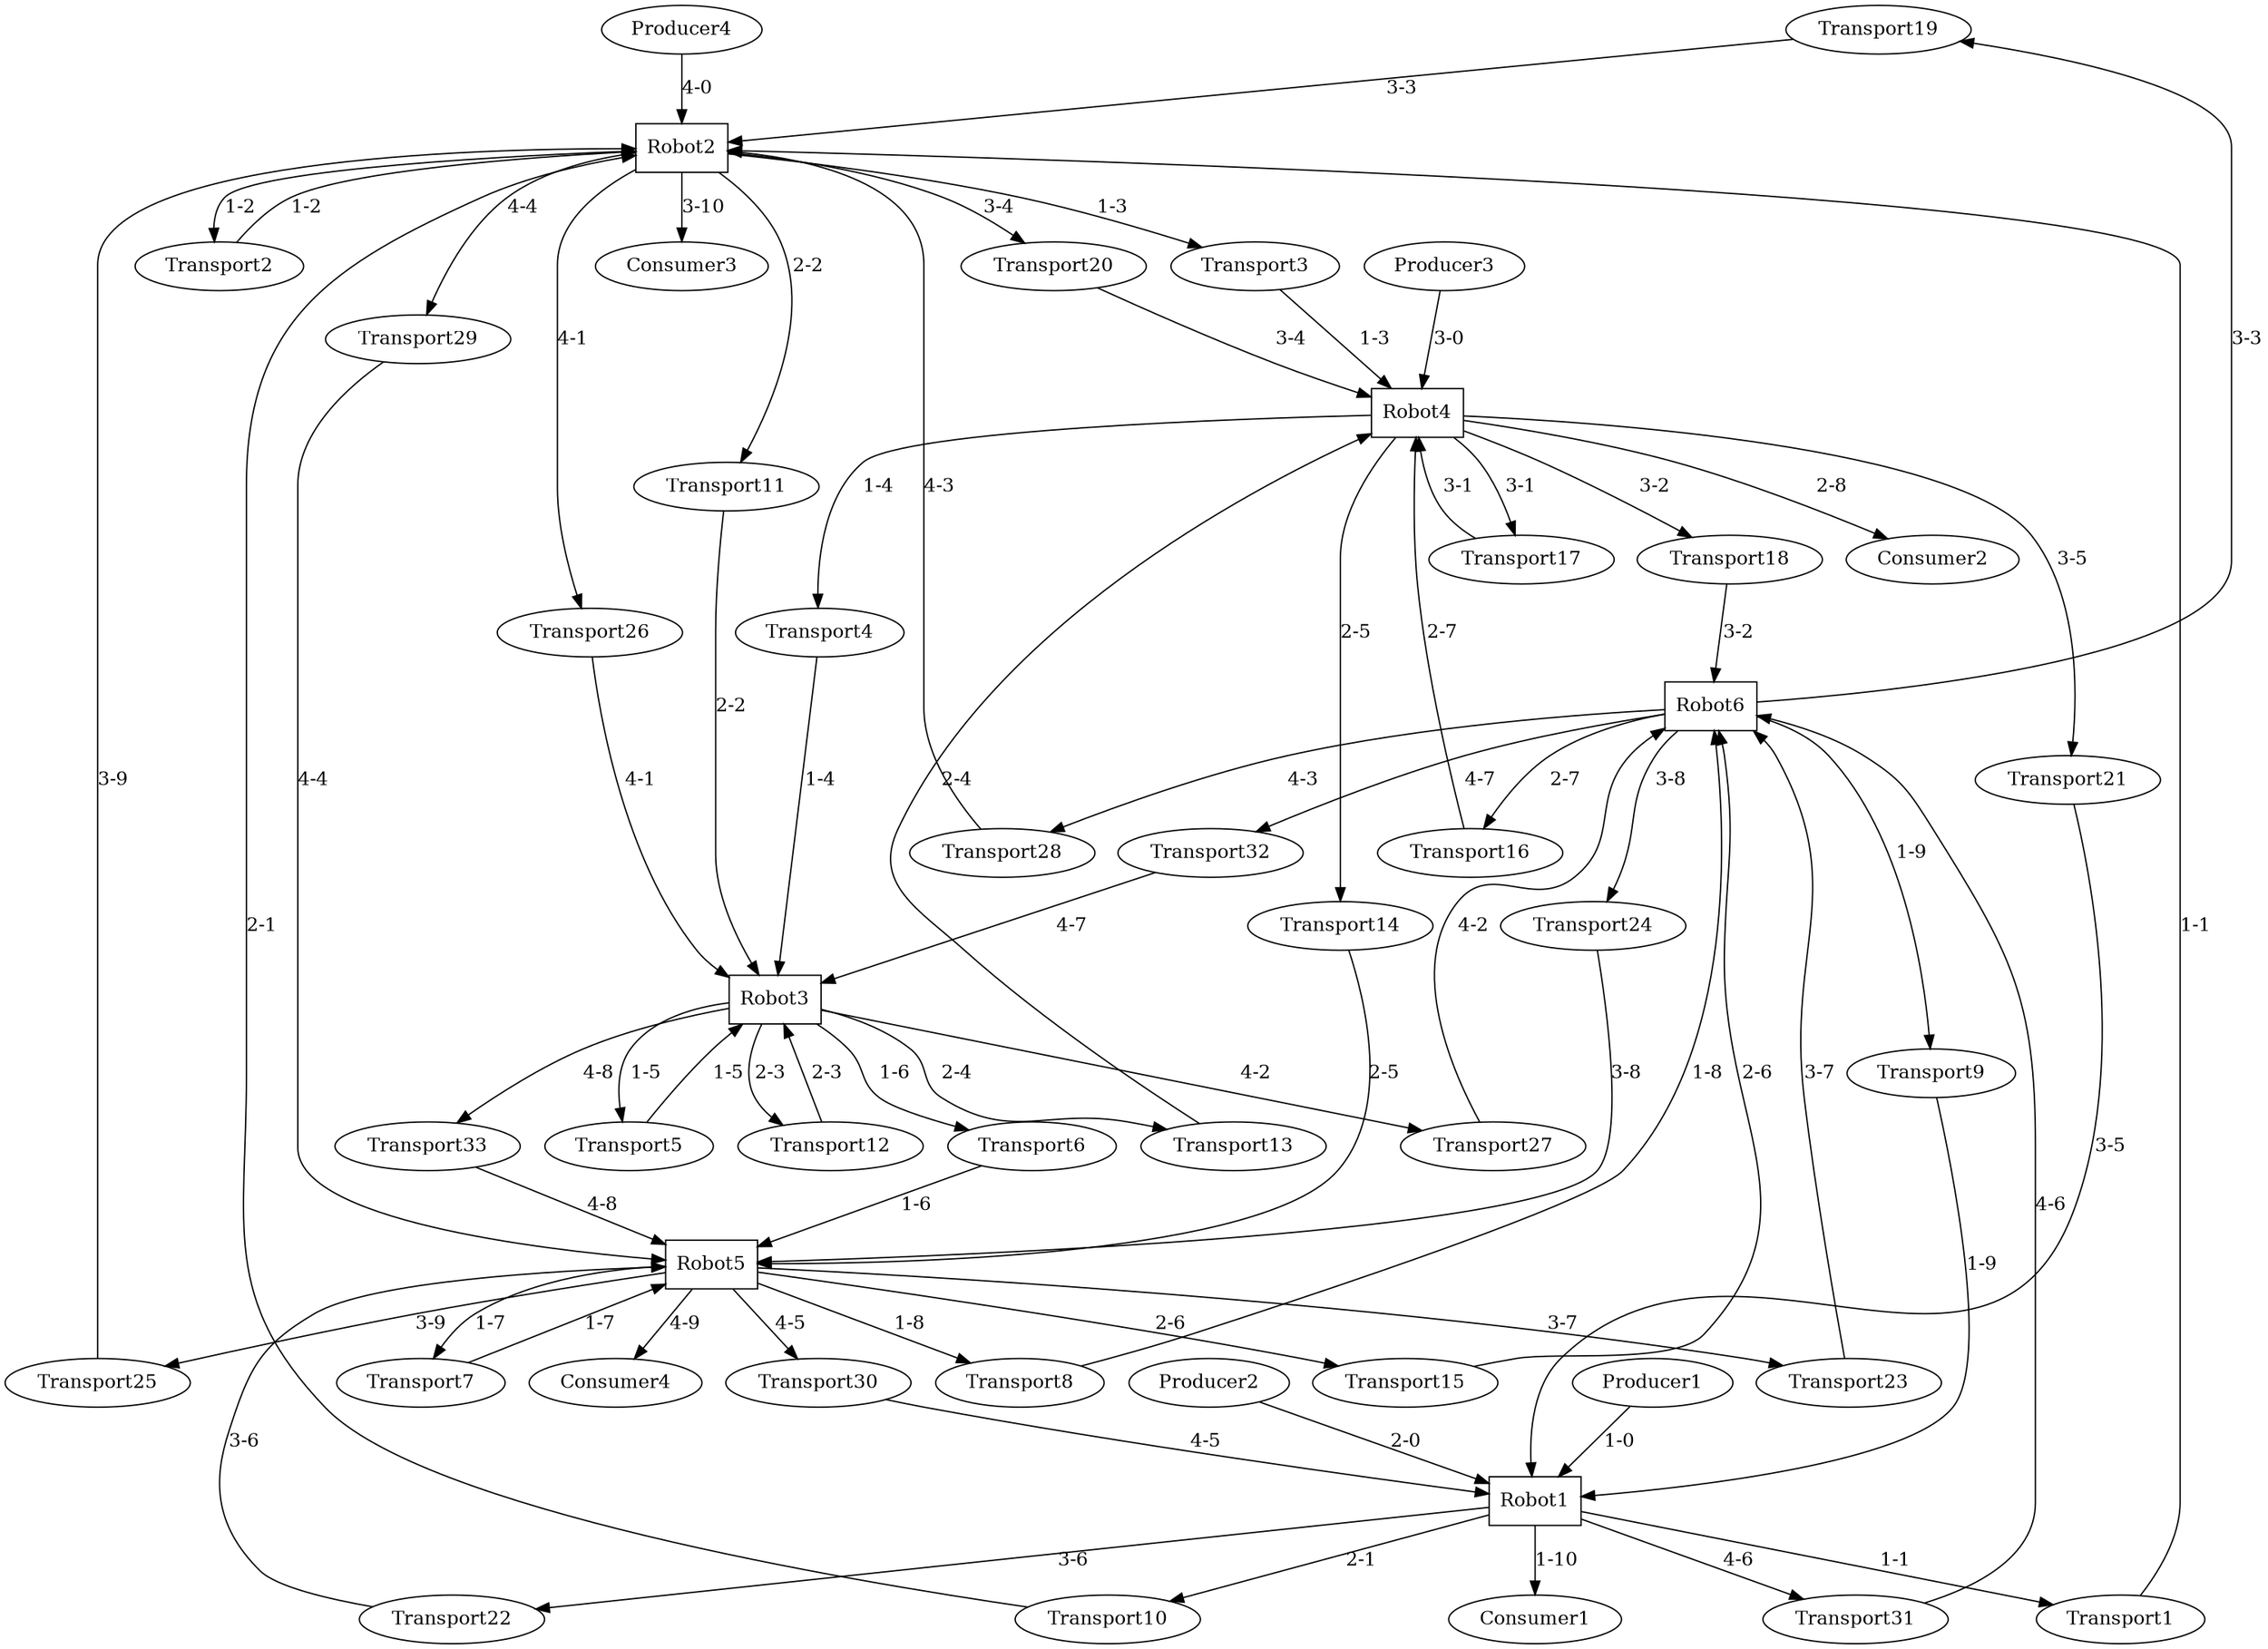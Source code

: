 /* Production Line resource flow graph dot confiuration template */

digraph G {
	size = "20,100";
	concentrate = "false";
	
/* agent nodes: */
	Transport19 [shape=ellipse];
	Transport18 [shape=ellipse];
	Consumer1 [shape=ellipse];
	Producer4 [shape=ellipse];
	Consumer2 [shape=ellipse];
	Consumer3 [shape=ellipse];
	Consumer4 [shape=ellipse];
	Transport33 [shape=ellipse];
	Producer2 [shape=ellipse];
	Transport32 [shape=ellipse];
	Producer3 [shape=ellipse];
	Transport31 [shape=ellipse];
	Transport30 [shape=ellipse];
	Transport9 [shape=ellipse];
	Transport1 [shape=ellipse];
	Transport2 [shape=ellipse];
	Transport3 [shape=ellipse];
	Transport4 [shape=ellipse];
	Transport5 [shape=ellipse];
	Transport6 [shape=ellipse];
	Transport7 [shape=ellipse];
	Transport8 [shape=ellipse];
	Transport10 [shape=ellipse];
	Transport11 [shape=ellipse];
	Transport12 [shape=ellipse];
	Transport13 [shape=ellipse];
	Transport14 [shape=ellipse];
	Transport15 [shape=ellipse];
	Transport16 [shape=ellipse];
	Transport17 [shape=ellipse];
	Transport26 [shape=ellipse];
	Transport25 [shape=ellipse];
	Transport28 [shape=ellipse];
	Transport27 [shape=ellipse];
	Transport22 [shape=ellipse];
	Transport21 [shape=ellipse];
	Transport24 [shape=ellipse];
	Transport23 [shape=ellipse];
	Transport20 [shape=ellipse];
	Transport29 [shape=ellipse];
	Producer1 [shape=ellipse];
	Robot1 [shape=record];
	Robot1 [shape=record];
	Robot1 [shape=record];
	Robot1 [shape=record];
	Robot1 [shape=record];
	Robot4 [shape=record];
	Robot4 [shape=record];
	Robot4 [shape=record];
	Robot4 [shape=record];
	Robot4 [shape=record];
	Robot4 [shape=record];
	Robot5 [shape=record];
	Robot5 [shape=record];
	Robot5 [shape=record];
	Robot5 [shape=record];
	Robot5 [shape=record];
	Robot5 [shape=record];
	Robot5 [shape=record];
	Robot2 [shape=record];
	Robot2 [shape=record];
	Robot2 [shape=record];
	Robot2 [shape=record];
	Robot2 [shape=record];
	Robot2 [shape=record];
	Robot2 [shape=record];
	Robot3 [shape=record];
	Robot3 [shape=record];
	Robot3 [shape=record];
	Robot3 [shape=record];
	Robot3 [shape=record];
	Robot3 [shape=record];
	Robot6 [shape=record];
	Robot6 [shape=record];
	Robot6 [shape=record];
	Robot6 [shape=record];
	Robot6 [shape=record];
	Robot6 [shape=record];

/* connections: */
			Robot6 -> Transport19 [label="3-3"]
				Transport19 -> Robot2 [label="3-3"]
				Robot4 -> Transport18 [label="3-2"]
				Transport18 -> Robot6 [label="3-2"]
				Robot1 -> Consumer1 [label="1-10"]
						Producer4 -> Robot2 [label="4-0"]
				Robot4 -> Consumer2 [label="2-8"]
					Robot2 -> Consumer3 [label="3-10"]
					Robot5 -> Consumer4 [label="4-9"]
					Robot3 -> Transport33 [label="4-8"]
				Transport33 -> Robot5 [label="4-8"]
					Producer2 -> Robot1 [label="2-0"]
				Robot6 -> Transport32 [label="4-7"]
				Transport32 -> Robot3 [label="4-7"]
					Producer3 -> Robot4 [label="3-0"]
				Robot1 -> Transport31 [label="4-6"]
				Transport31 -> Robot6 [label="4-6"]
				Robot5 -> Transport30 [label="4-5"]
				Transport30 -> Robot1 [label="4-5"]
				Robot6 -> Transport9 [label="1-9"]
				Transport9 -> Robot1 [label="1-9"]
				Robot1 -> Transport1 [label="1-1"]
				Transport1 -> Robot2 [label="1-1"]
				Robot2 -> Transport2 [label="1-2"]
				Transport2 -> Robot2 [label="1-2"]
				Robot2 -> Transport3 [label="1-3"]
				Transport3 -> Robot4 [label="1-3"]
				Robot4 -> Transport4 [label="1-4"]
				Transport4 -> Robot3 [label="1-4"]
				Robot3 -> Transport5 [label="1-5"]
				Transport5 -> Robot3 [label="1-5"]
				Robot3 -> Transport6 [label="1-6"]
				Transport6 -> Robot5 [label="1-6"]
				Robot5 -> Transport7 [label="1-7"]
				Transport7 -> Robot5 [label="1-7"]
				Robot5 -> Transport8 [label="1-8"]
				Transport8 -> Robot6 [label="1-8"]
				Robot1 -> Transport10 [label="2-1"]
				Transport10 -> Robot2 [label="2-1"]
				Robot2 -> Transport11 [label="2-2"]
				Transport11 -> Robot3 [label="2-2"]
				Robot3 -> Transport12 [label="2-3"]
				Transport12 -> Robot3 [label="2-3"]
				Robot3 -> Transport13 [label="2-4"]
				Transport13 -> Robot4 [label="2-4"]
				Robot4 -> Transport14 [label="2-5"]
				Transport14 -> Robot5 [label="2-5"]
				Robot5 -> Transport15 [label="2-6"]
				Transport15 -> Robot6 [label="2-6"]
				Robot6 -> Transport16 [label="2-7"]
				Transport16 -> Robot4 [label="2-7"]
				Robot4 -> Transport17 [label="3-1"]
				Transport17 -> Robot4 [label="3-1"]
				Robot2 -> Transport26 [label="4-1"]
				Transport26 -> Robot3 [label="4-1"]
				Robot5 -> Transport25 [label="3-9"]
				Transport25 -> Robot2 [label="3-9"]
				Robot6 -> Transport28 [label="4-3"]
				Transport28 -> Robot2 [label="4-3"]
				Robot3 -> Transport27 [label="4-2"]
				Transport27 -> Robot6 [label="4-2"]
				Robot1 -> Transport22 [label="3-6"]
				Transport22 -> Robot5 [label="3-6"]
				Robot4 -> Transport21 [label="3-5"]
				Transport21 -> Robot1 [label="3-5"]
				Robot6 -> Transport24 [label="3-8"]
				Transport24 -> Robot5 [label="3-8"]
				Robot5 -> Transport23 [label="3-7"]
				Transport23 -> Robot6 [label="3-7"]
				Robot2 -> Transport20 [label="3-4"]
				Transport20 -> Robot4 [label="3-4"]
				Robot2 -> Transport29 [label="4-4"]
				Transport29 -> Robot5 [label="4-4"]
					Producer1 -> Robot1 [label="1-0"]
	}